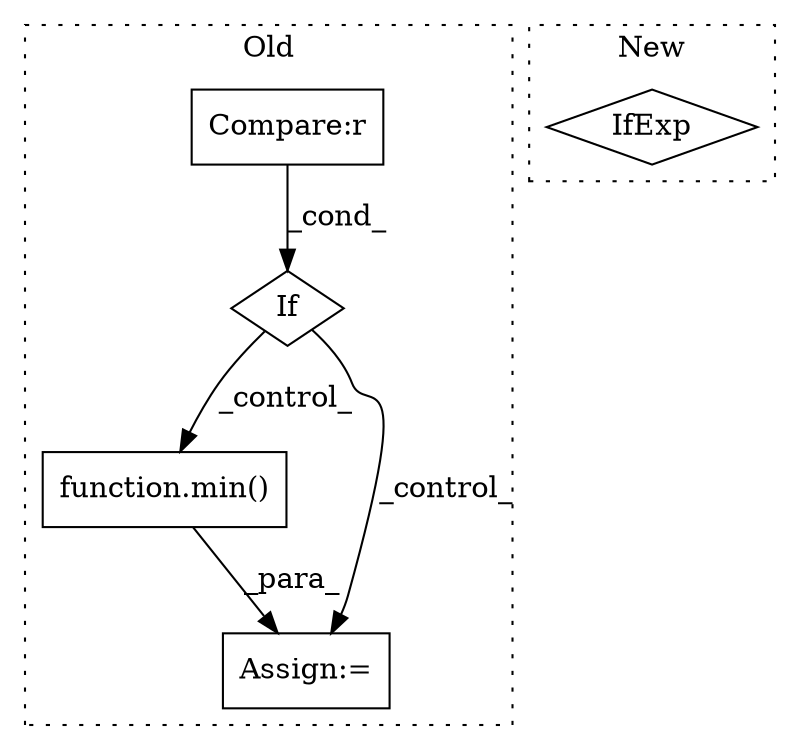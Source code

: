 digraph G {
subgraph cluster0 {
1 [label="function.min()" a="75" s="3266,3287" l="4,1" shape="box"];
3 [label="Assign:=" a="68" s="3263" l="3" shape="box"];
4 [label="If" a="96" s="3221" l="3" shape="diamond"];
5 [label="Compare:r" a="40" s="3224" l="21" shape="box"];
label = "Old";
style="dotted";
}
subgraph cluster1 {
2 [label="IfExp" a="51" s="4399,4420" l="4,6" shape="diamond"];
label = "New";
style="dotted";
}
1 -> 3 [label="_para_"];
4 -> 1 [label="_control_"];
4 -> 3 [label="_control_"];
5 -> 4 [label="_cond_"];
}
